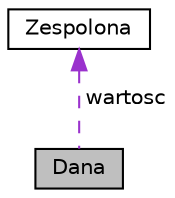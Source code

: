 digraph G
{
  edge [fontname="Helvetica",fontsize="10",labelfontname="Helvetica",labelfontsize="10"];
  node [fontname="Helvetica",fontsize="10",shape=record];
  Node1 [label="Dana",height=0.2,width=0.4,color="black", fillcolor="grey75", style="filled" fontcolor="black"];
  Node2 -> Node1 [dir="back",color="darkorchid3",fontsize="10",style="dashed",label=" wartosc" ,fontname="Helvetica"];
  Node2 [label="Zespolona",height=0.2,width=0.4,color="black", fillcolor="white", style="filled",URL="$class_zespolona.html",tooltip="Definicja klasy Zespolona."];
}
